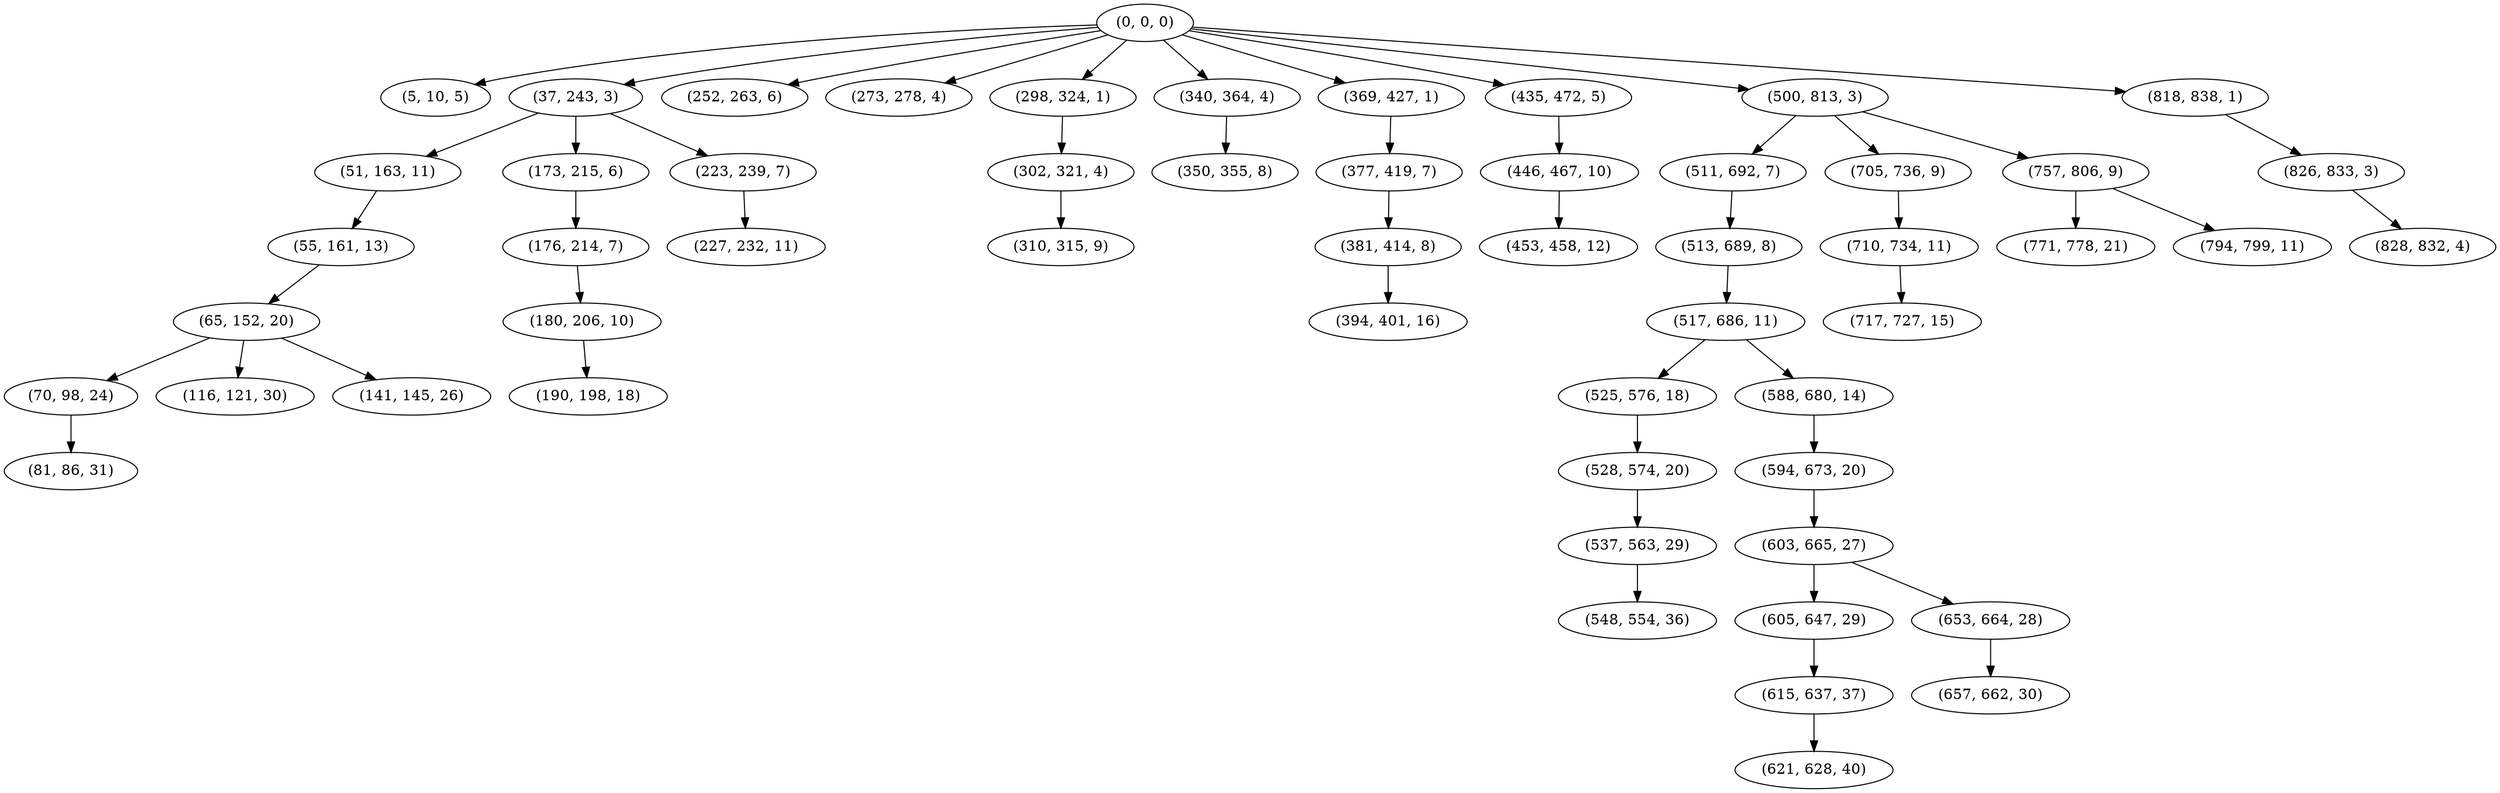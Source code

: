 digraph tree {
    "(0, 0, 0)";
    "(5, 10, 5)";
    "(37, 243, 3)";
    "(51, 163, 11)";
    "(55, 161, 13)";
    "(65, 152, 20)";
    "(70, 98, 24)";
    "(81, 86, 31)";
    "(116, 121, 30)";
    "(141, 145, 26)";
    "(173, 215, 6)";
    "(176, 214, 7)";
    "(180, 206, 10)";
    "(190, 198, 18)";
    "(223, 239, 7)";
    "(227, 232, 11)";
    "(252, 263, 6)";
    "(273, 278, 4)";
    "(298, 324, 1)";
    "(302, 321, 4)";
    "(310, 315, 9)";
    "(340, 364, 4)";
    "(350, 355, 8)";
    "(369, 427, 1)";
    "(377, 419, 7)";
    "(381, 414, 8)";
    "(394, 401, 16)";
    "(435, 472, 5)";
    "(446, 467, 10)";
    "(453, 458, 12)";
    "(500, 813, 3)";
    "(511, 692, 7)";
    "(513, 689, 8)";
    "(517, 686, 11)";
    "(525, 576, 18)";
    "(528, 574, 20)";
    "(537, 563, 29)";
    "(548, 554, 36)";
    "(588, 680, 14)";
    "(594, 673, 20)";
    "(603, 665, 27)";
    "(605, 647, 29)";
    "(615, 637, 37)";
    "(621, 628, 40)";
    "(653, 664, 28)";
    "(657, 662, 30)";
    "(705, 736, 9)";
    "(710, 734, 11)";
    "(717, 727, 15)";
    "(757, 806, 9)";
    "(771, 778, 21)";
    "(794, 799, 11)";
    "(818, 838, 1)";
    "(826, 833, 3)";
    "(828, 832, 4)";
    "(0, 0, 0)" -> "(5, 10, 5)";
    "(0, 0, 0)" -> "(37, 243, 3)";
    "(0, 0, 0)" -> "(252, 263, 6)";
    "(0, 0, 0)" -> "(273, 278, 4)";
    "(0, 0, 0)" -> "(298, 324, 1)";
    "(0, 0, 0)" -> "(340, 364, 4)";
    "(0, 0, 0)" -> "(369, 427, 1)";
    "(0, 0, 0)" -> "(435, 472, 5)";
    "(0, 0, 0)" -> "(500, 813, 3)";
    "(0, 0, 0)" -> "(818, 838, 1)";
    "(37, 243, 3)" -> "(51, 163, 11)";
    "(37, 243, 3)" -> "(173, 215, 6)";
    "(37, 243, 3)" -> "(223, 239, 7)";
    "(51, 163, 11)" -> "(55, 161, 13)";
    "(55, 161, 13)" -> "(65, 152, 20)";
    "(65, 152, 20)" -> "(70, 98, 24)";
    "(65, 152, 20)" -> "(116, 121, 30)";
    "(65, 152, 20)" -> "(141, 145, 26)";
    "(70, 98, 24)" -> "(81, 86, 31)";
    "(173, 215, 6)" -> "(176, 214, 7)";
    "(176, 214, 7)" -> "(180, 206, 10)";
    "(180, 206, 10)" -> "(190, 198, 18)";
    "(223, 239, 7)" -> "(227, 232, 11)";
    "(298, 324, 1)" -> "(302, 321, 4)";
    "(302, 321, 4)" -> "(310, 315, 9)";
    "(340, 364, 4)" -> "(350, 355, 8)";
    "(369, 427, 1)" -> "(377, 419, 7)";
    "(377, 419, 7)" -> "(381, 414, 8)";
    "(381, 414, 8)" -> "(394, 401, 16)";
    "(435, 472, 5)" -> "(446, 467, 10)";
    "(446, 467, 10)" -> "(453, 458, 12)";
    "(500, 813, 3)" -> "(511, 692, 7)";
    "(500, 813, 3)" -> "(705, 736, 9)";
    "(500, 813, 3)" -> "(757, 806, 9)";
    "(511, 692, 7)" -> "(513, 689, 8)";
    "(513, 689, 8)" -> "(517, 686, 11)";
    "(517, 686, 11)" -> "(525, 576, 18)";
    "(517, 686, 11)" -> "(588, 680, 14)";
    "(525, 576, 18)" -> "(528, 574, 20)";
    "(528, 574, 20)" -> "(537, 563, 29)";
    "(537, 563, 29)" -> "(548, 554, 36)";
    "(588, 680, 14)" -> "(594, 673, 20)";
    "(594, 673, 20)" -> "(603, 665, 27)";
    "(603, 665, 27)" -> "(605, 647, 29)";
    "(603, 665, 27)" -> "(653, 664, 28)";
    "(605, 647, 29)" -> "(615, 637, 37)";
    "(615, 637, 37)" -> "(621, 628, 40)";
    "(653, 664, 28)" -> "(657, 662, 30)";
    "(705, 736, 9)" -> "(710, 734, 11)";
    "(710, 734, 11)" -> "(717, 727, 15)";
    "(757, 806, 9)" -> "(771, 778, 21)";
    "(757, 806, 9)" -> "(794, 799, 11)";
    "(818, 838, 1)" -> "(826, 833, 3)";
    "(826, 833, 3)" -> "(828, 832, 4)";
}
